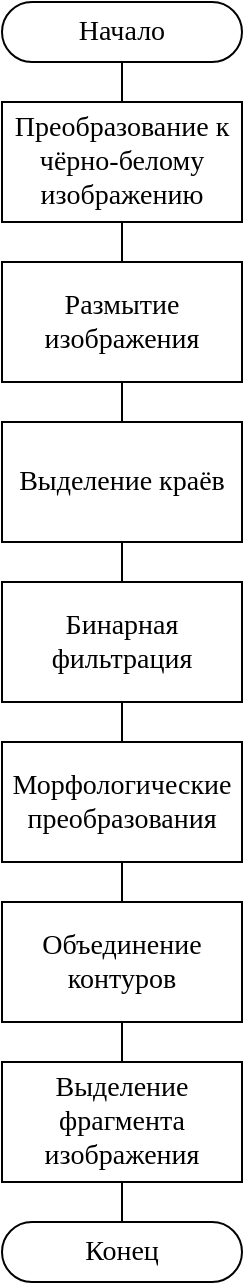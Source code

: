 <mxfile version="27.0.3">
  <diagram name="Страница — 1" id="8RCXEBSVYt910tjM4LUK">
    <mxGraphModel dx="787" dy="447" grid="1" gridSize="10" guides="1" tooltips="1" connect="1" arrows="1" fold="1" page="1" pageScale="1" pageWidth="827" pageHeight="1169" math="0" shadow="0">
      <root>
        <mxCell id="0" />
        <mxCell id="1" parent="0" />
        <mxCell id="pKnTSLsLEM5qxnFX6kTF-19" style="edgeStyle=orthogonalEdgeStyle;rounded=0;orthogonalLoop=1;jettySize=auto;html=1;entryX=0.5;entryY=0;entryDx=0;entryDy=0;curved=0;endArrow=none;startFill=0;" parent="1" source="pKnTSLsLEM5qxnFX6kTF-1" target="pKnTSLsLEM5qxnFX6kTF-3" edge="1">
          <mxGeometry relative="1" as="geometry" />
        </mxCell>
        <mxCell id="pKnTSLsLEM5qxnFX6kTF-1" value="&lt;font style=&quot;font-size: 14px;&quot; face=&quot;Times New Roman&quot;&gt;Начало&lt;/font&gt;" style="rounded=1;whiteSpace=wrap;html=1;arcSize=50;" parent="1" vertex="1">
          <mxGeometry x="260" y="90" width="120" height="30" as="geometry" />
        </mxCell>
        <mxCell id="pKnTSLsLEM5qxnFX6kTF-26" style="edgeStyle=orthogonalEdgeStyle;rounded=0;orthogonalLoop=1;jettySize=auto;html=1;entryX=0.5;entryY=0;entryDx=0;entryDy=0;endArrow=none;startFill=0;" parent="1" source="pKnTSLsLEM5qxnFX6kTF-3" target="pKnTSLsLEM5qxnFX6kTF-4" edge="1">
          <mxGeometry relative="1" as="geometry" />
        </mxCell>
        <mxCell id="pKnTSLsLEM5qxnFX6kTF-3" value="&lt;font style=&quot;font-size: 14px;&quot; face=&quot;Times New Roman&quot;&gt;Преобразование к чёрно-белому изображению&lt;/font&gt;" style="rounded=0;whiteSpace=wrap;html=1;" parent="1" vertex="1">
          <mxGeometry x="260" y="140" width="120" height="60" as="geometry" />
        </mxCell>
        <mxCell id="pKnTSLsLEM5qxnFX6kTF-27" style="edgeStyle=orthogonalEdgeStyle;rounded=0;orthogonalLoop=1;jettySize=auto;html=1;entryX=0.5;entryY=0;entryDx=0;entryDy=0;endArrow=none;startFill=0;" parent="1" source="pKnTSLsLEM5qxnFX6kTF-4" target="pKnTSLsLEM5qxnFX6kTF-5" edge="1">
          <mxGeometry relative="1" as="geometry" />
        </mxCell>
        <mxCell id="pKnTSLsLEM5qxnFX6kTF-4" value="&lt;font face=&quot;Times New Roman&quot;&gt;&lt;span style=&quot;font-size: 14px;&quot;&gt;Размытие изображения&lt;/span&gt;&lt;/font&gt;" style="rounded=0;whiteSpace=wrap;html=1;" parent="1" vertex="1">
          <mxGeometry x="260" y="220" width="120" height="60" as="geometry" />
        </mxCell>
        <mxCell id="pKnTSLsLEM5qxnFX6kTF-29" style="edgeStyle=orthogonalEdgeStyle;rounded=0;orthogonalLoop=1;jettySize=auto;html=1;entryX=0.5;entryY=0;entryDx=0;entryDy=0;endArrow=none;startFill=0;" parent="1" source="pKnTSLsLEM5qxnFX6kTF-5" target="pKnTSLsLEM5qxnFX6kTF-6" edge="1">
          <mxGeometry relative="1" as="geometry" />
        </mxCell>
        <mxCell id="pKnTSLsLEM5qxnFX6kTF-5" value="&lt;font face=&quot;Times New Roman&quot;&gt;&lt;span style=&quot;font-size: 14px;&quot;&gt;Выделение краёв&lt;/span&gt;&lt;/font&gt;" style="rounded=0;whiteSpace=wrap;html=1;" parent="1" vertex="1">
          <mxGeometry x="260" y="300" width="120" height="60" as="geometry" />
        </mxCell>
        <mxCell id="pKnTSLsLEM5qxnFX6kTF-31" style="edgeStyle=orthogonalEdgeStyle;rounded=0;orthogonalLoop=1;jettySize=auto;html=1;entryX=0.5;entryY=0;entryDx=0;entryDy=0;endArrow=none;startFill=0;" parent="1" source="pKnTSLsLEM5qxnFX6kTF-6" target="pKnTSLsLEM5qxnFX6kTF-7" edge="1">
          <mxGeometry relative="1" as="geometry" />
        </mxCell>
        <mxCell id="pKnTSLsLEM5qxnFX6kTF-6" value="&lt;font face=&quot;Times New Roman&quot;&gt;&lt;span style=&quot;font-size: 14px;&quot;&gt;Бинарная фильтрация&lt;/span&gt;&lt;/font&gt;" style="rounded=0;whiteSpace=wrap;html=1;" parent="1" vertex="1">
          <mxGeometry x="260" y="380" width="120" height="60" as="geometry" />
        </mxCell>
        <mxCell id="pKnTSLsLEM5qxnFX6kTF-32" style="edgeStyle=orthogonalEdgeStyle;rounded=0;orthogonalLoop=1;jettySize=auto;html=1;entryX=0.5;entryY=0;entryDx=0;entryDy=0;endArrow=none;startFill=0;" parent="1" source="pKnTSLsLEM5qxnFX6kTF-7" target="pKnTSLsLEM5qxnFX6kTF-8" edge="1">
          <mxGeometry relative="1" as="geometry" />
        </mxCell>
        <mxCell id="pKnTSLsLEM5qxnFX6kTF-7" value="&lt;font face=&quot;Times New Roman&quot;&gt;&lt;span style=&quot;font-size: 14px;&quot;&gt;Морфологические преобразования&lt;/span&gt;&lt;/font&gt;" style="rounded=0;whiteSpace=wrap;html=1;" parent="1" vertex="1">
          <mxGeometry x="260" y="460" width="120" height="60" as="geometry" />
        </mxCell>
        <mxCell id="pKnTSLsLEM5qxnFX6kTF-33" style="edgeStyle=orthogonalEdgeStyle;rounded=0;orthogonalLoop=1;jettySize=auto;html=1;entryX=0.5;entryY=0;entryDx=0;entryDy=0;endArrow=none;startFill=0;" parent="1" source="pKnTSLsLEM5qxnFX6kTF-8" target="pKnTSLsLEM5qxnFX6kTF-9" edge="1">
          <mxGeometry relative="1" as="geometry" />
        </mxCell>
        <mxCell id="pKnTSLsLEM5qxnFX6kTF-8" value="&lt;font face=&quot;Times New Roman&quot;&gt;&lt;span style=&quot;font-size: 14px;&quot;&gt;Объединение контуров&lt;/span&gt;&lt;/font&gt;" style="rounded=0;whiteSpace=wrap;html=1;" parent="1" vertex="1">
          <mxGeometry x="260" y="540" width="120" height="60" as="geometry" />
        </mxCell>
        <mxCell id="pKnTSLsLEM5qxnFX6kTF-34" style="edgeStyle=orthogonalEdgeStyle;rounded=0;orthogonalLoop=1;jettySize=auto;html=1;entryX=0.5;entryY=0;entryDx=0;entryDy=0;endArrow=none;startFill=0;" parent="1" source="pKnTSLsLEM5qxnFX6kTF-9" target="pKnTSLsLEM5qxnFX6kTF-10" edge="1">
          <mxGeometry relative="1" as="geometry" />
        </mxCell>
        <mxCell id="pKnTSLsLEM5qxnFX6kTF-9" value="&lt;font face=&quot;Times New Roman&quot; style=&quot;font-size: 14px;&quot;&gt;Выделение фрагмента изображения&lt;/font&gt;" style="rounded=0;whiteSpace=wrap;html=1;" parent="1" vertex="1">
          <mxGeometry x="260" y="620" width="120" height="60" as="geometry" />
        </mxCell>
        <mxCell id="pKnTSLsLEM5qxnFX6kTF-10" value="&lt;font face=&quot;Times New Roman&quot;&gt;&lt;span style=&quot;font-size: 14px;&quot;&gt;Конец&lt;/span&gt;&lt;/font&gt;" style="rounded=1;whiteSpace=wrap;html=1;arcSize=50;" parent="1" vertex="1">
          <mxGeometry x="260" y="700" width="120" height="30" as="geometry" />
        </mxCell>
      </root>
    </mxGraphModel>
  </diagram>
</mxfile>
